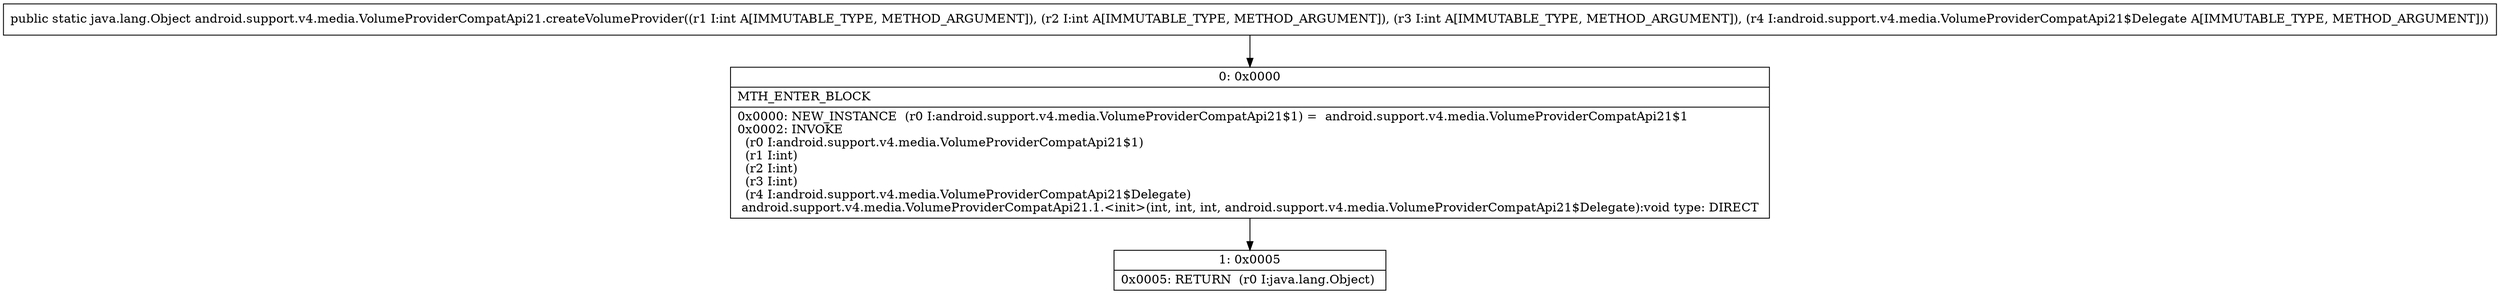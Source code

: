 digraph "CFG forandroid.support.v4.media.VolumeProviderCompatApi21.createVolumeProvider(IIILandroid\/support\/v4\/media\/VolumeProviderCompatApi21$Delegate;)Ljava\/lang\/Object;" {
Node_0 [shape=record,label="{0\:\ 0x0000|MTH_ENTER_BLOCK\l|0x0000: NEW_INSTANCE  (r0 I:android.support.v4.media.VolumeProviderCompatApi21$1) =  android.support.v4.media.VolumeProviderCompatApi21$1 \l0x0002: INVOKE  \l  (r0 I:android.support.v4.media.VolumeProviderCompatApi21$1)\l  (r1 I:int)\l  (r2 I:int)\l  (r3 I:int)\l  (r4 I:android.support.v4.media.VolumeProviderCompatApi21$Delegate)\l android.support.v4.media.VolumeProviderCompatApi21.1.\<init\>(int, int, int, android.support.v4.media.VolumeProviderCompatApi21$Delegate):void type: DIRECT \l}"];
Node_1 [shape=record,label="{1\:\ 0x0005|0x0005: RETURN  (r0 I:java.lang.Object) \l}"];
MethodNode[shape=record,label="{public static java.lang.Object android.support.v4.media.VolumeProviderCompatApi21.createVolumeProvider((r1 I:int A[IMMUTABLE_TYPE, METHOD_ARGUMENT]), (r2 I:int A[IMMUTABLE_TYPE, METHOD_ARGUMENT]), (r3 I:int A[IMMUTABLE_TYPE, METHOD_ARGUMENT]), (r4 I:android.support.v4.media.VolumeProviderCompatApi21$Delegate A[IMMUTABLE_TYPE, METHOD_ARGUMENT])) }"];
MethodNode -> Node_0;
Node_0 -> Node_1;
}

